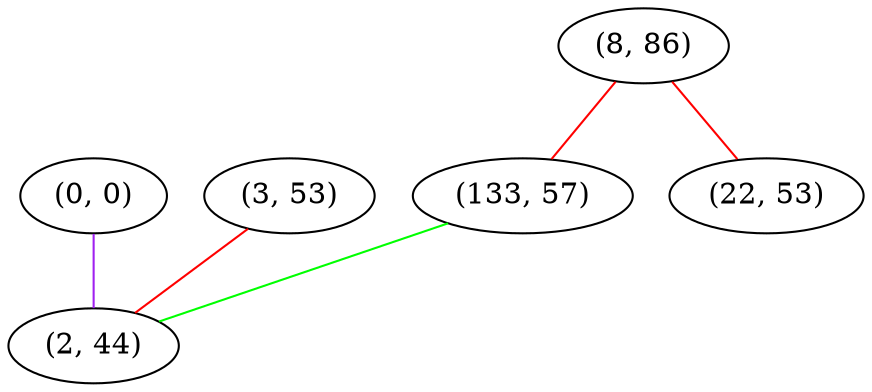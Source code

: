 graph "" {
"(0, 0)";
"(8, 86)";
"(3, 53)";
"(133, 57)";
"(2, 44)";
"(22, 53)";
"(0, 0)" -- "(2, 44)"  [color=purple, key=0, weight=4];
"(8, 86)" -- "(133, 57)"  [color=red, key=0, weight=1];
"(8, 86)" -- "(22, 53)"  [color=red, key=0, weight=1];
"(3, 53)" -- "(2, 44)"  [color=red, key=0, weight=1];
"(133, 57)" -- "(2, 44)"  [color=green, key=0, weight=2];
}
